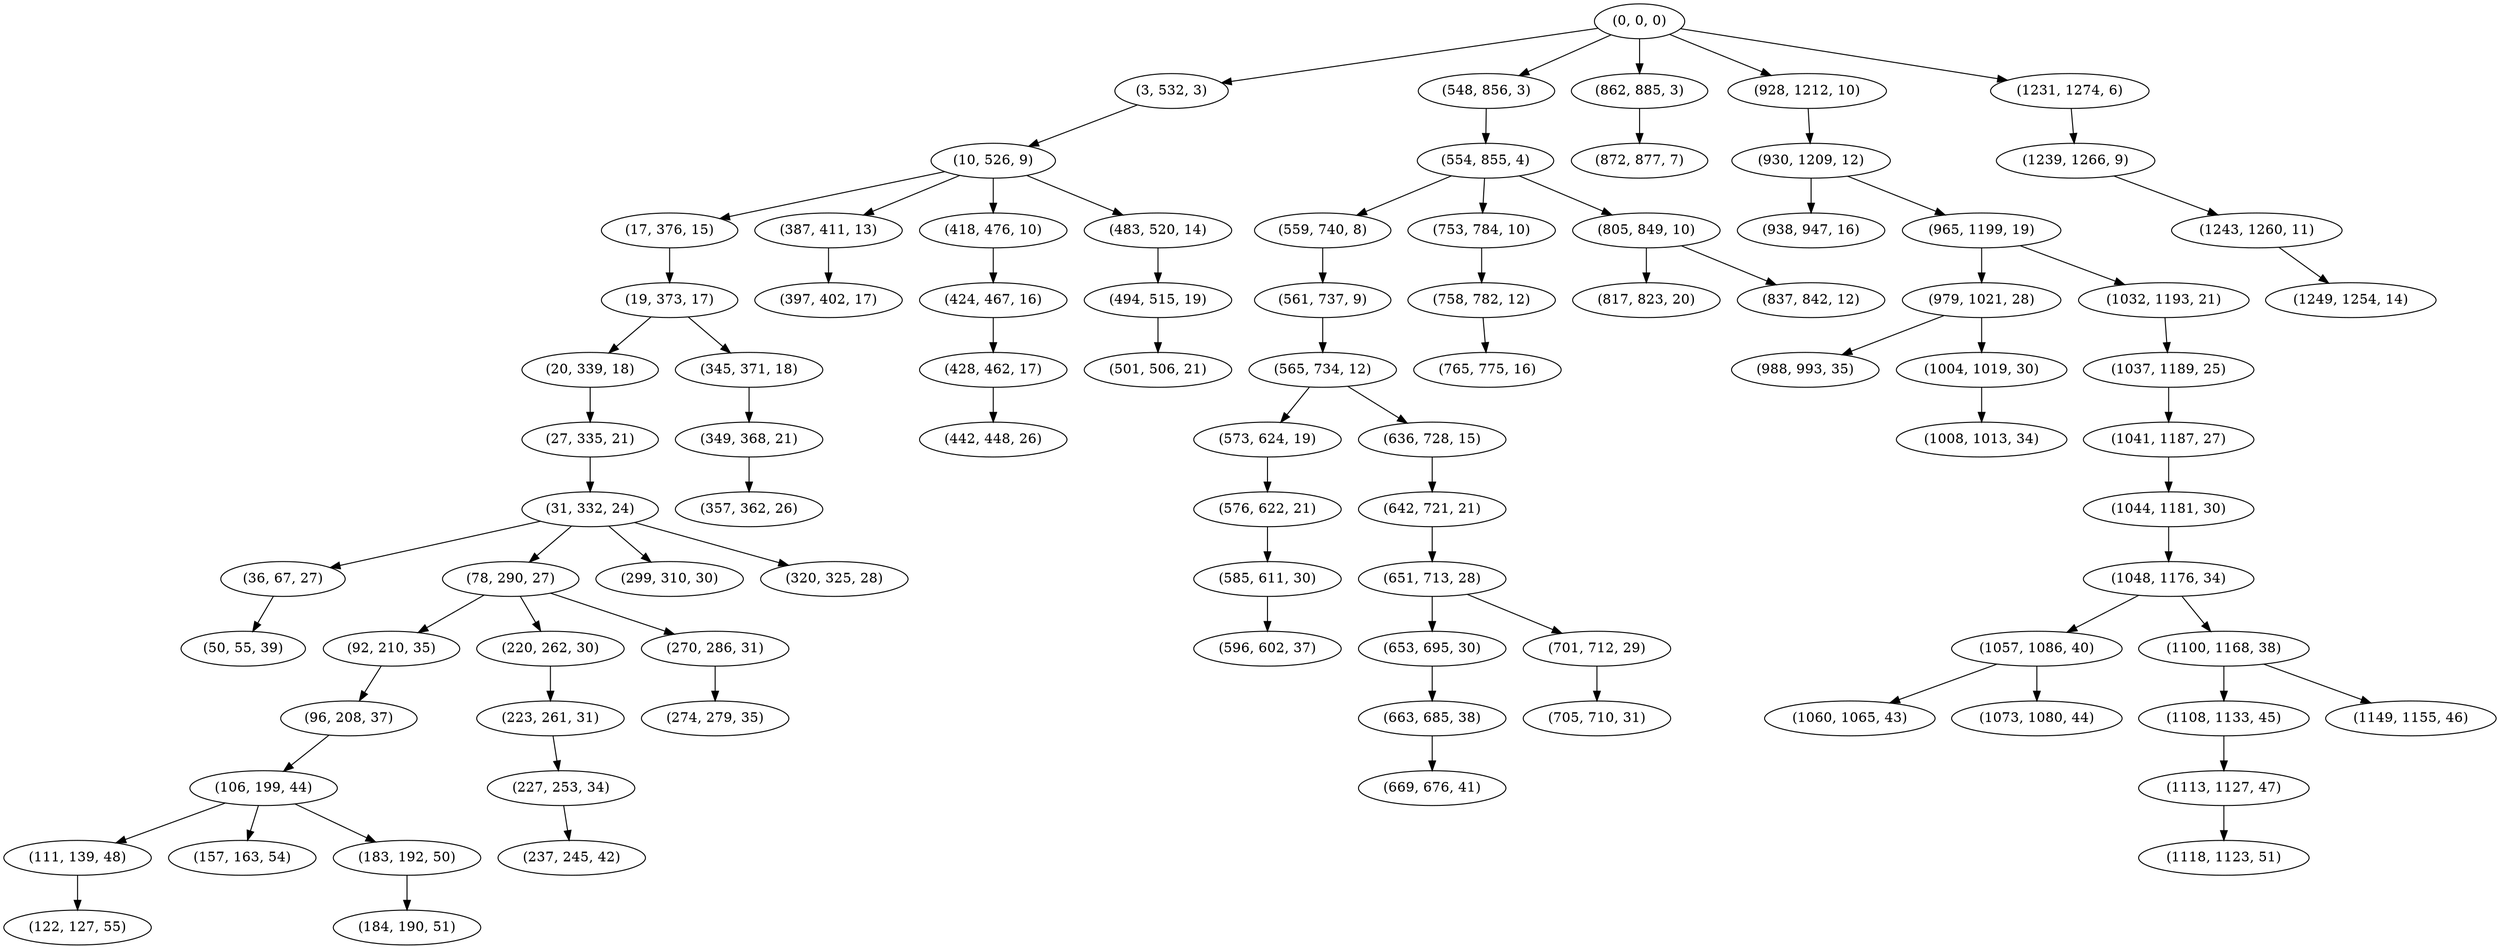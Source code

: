 digraph tree {
    "(0, 0, 0)";
    "(3, 532, 3)";
    "(10, 526, 9)";
    "(17, 376, 15)";
    "(19, 373, 17)";
    "(20, 339, 18)";
    "(27, 335, 21)";
    "(31, 332, 24)";
    "(36, 67, 27)";
    "(50, 55, 39)";
    "(78, 290, 27)";
    "(92, 210, 35)";
    "(96, 208, 37)";
    "(106, 199, 44)";
    "(111, 139, 48)";
    "(122, 127, 55)";
    "(157, 163, 54)";
    "(183, 192, 50)";
    "(184, 190, 51)";
    "(220, 262, 30)";
    "(223, 261, 31)";
    "(227, 253, 34)";
    "(237, 245, 42)";
    "(270, 286, 31)";
    "(274, 279, 35)";
    "(299, 310, 30)";
    "(320, 325, 28)";
    "(345, 371, 18)";
    "(349, 368, 21)";
    "(357, 362, 26)";
    "(387, 411, 13)";
    "(397, 402, 17)";
    "(418, 476, 10)";
    "(424, 467, 16)";
    "(428, 462, 17)";
    "(442, 448, 26)";
    "(483, 520, 14)";
    "(494, 515, 19)";
    "(501, 506, 21)";
    "(548, 856, 3)";
    "(554, 855, 4)";
    "(559, 740, 8)";
    "(561, 737, 9)";
    "(565, 734, 12)";
    "(573, 624, 19)";
    "(576, 622, 21)";
    "(585, 611, 30)";
    "(596, 602, 37)";
    "(636, 728, 15)";
    "(642, 721, 21)";
    "(651, 713, 28)";
    "(653, 695, 30)";
    "(663, 685, 38)";
    "(669, 676, 41)";
    "(701, 712, 29)";
    "(705, 710, 31)";
    "(753, 784, 10)";
    "(758, 782, 12)";
    "(765, 775, 16)";
    "(805, 849, 10)";
    "(817, 823, 20)";
    "(837, 842, 12)";
    "(862, 885, 3)";
    "(872, 877, 7)";
    "(928, 1212, 10)";
    "(930, 1209, 12)";
    "(938, 947, 16)";
    "(965, 1199, 19)";
    "(979, 1021, 28)";
    "(988, 993, 35)";
    "(1004, 1019, 30)";
    "(1008, 1013, 34)";
    "(1032, 1193, 21)";
    "(1037, 1189, 25)";
    "(1041, 1187, 27)";
    "(1044, 1181, 30)";
    "(1048, 1176, 34)";
    "(1057, 1086, 40)";
    "(1060, 1065, 43)";
    "(1073, 1080, 44)";
    "(1100, 1168, 38)";
    "(1108, 1133, 45)";
    "(1113, 1127, 47)";
    "(1118, 1123, 51)";
    "(1149, 1155, 46)";
    "(1231, 1274, 6)";
    "(1239, 1266, 9)";
    "(1243, 1260, 11)";
    "(1249, 1254, 14)";
    "(0, 0, 0)" -> "(3, 532, 3)";
    "(0, 0, 0)" -> "(548, 856, 3)";
    "(0, 0, 0)" -> "(862, 885, 3)";
    "(0, 0, 0)" -> "(928, 1212, 10)";
    "(0, 0, 0)" -> "(1231, 1274, 6)";
    "(3, 532, 3)" -> "(10, 526, 9)";
    "(10, 526, 9)" -> "(17, 376, 15)";
    "(10, 526, 9)" -> "(387, 411, 13)";
    "(10, 526, 9)" -> "(418, 476, 10)";
    "(10, 526, 9)" -> "(483, 520, 14)";
    "(17, 376, 15)" -> "(19, 373, 17)";
    "(19, 373, 17)" -> "(20, 339, 18)";
    "(19, 373, 17)" -> "(345, 371, 18)";
    "(20, 339, 18)" -> "(27, 335, 21)";
    "(27, 335, 21)" -> "(31, 332, 24)";
    "(31, 332, 24)" -> "(36, 67, 27)";
    "(31, 332, 24)" -> "(78, 290, 27)";
    "(31, 332, 24)" -> "(299, 310, 30)";
    "(31, 332, 24)" -> "(320, 325, 28)";
    "(36, 67, 27)" -> "(50, 55, 39)";
    "(78, 290, 27)" -> "(92, 210, 35)";
    "(78, 290, 27)" -> "(220, 262, 30)";
    "(78, 290, 27)" -> "(270, 286, 31)";
    "(92, 210, 35)" -> "(96, 208, 37)";
    "(96, 208, 37)" -> "(106, 199, 44)";
    "(106, 199, 44)" -> "(111, 139, 48)";
    "(106, 199, 44)" -> "(157, 163, 54)";
    "(106, 199, 44)" -> "(183, 192, 50)";
    "(111, 139, 48)" -> "(122, 127, 55)";
    "(183, 192, 50)" -> "(184, 190, 51)";
    "(220, 262, 30)" -> "(223, 261, 31)";
    "(223, 261, 31)" -> "(227, 253, 34)";
    "(227, 253, 34)" -> "(237, 245, 42)";
    "(270, 286, 31)" -> "(274, 279, 35)";
    "(345, 371, 18)" -> "(349, 368, 21)";
    "(349, 368, 21)" -> "(357, 362, 26)";
    "(387, 411, 13)" -> "(397, 402, 17)";
    "(418, 476, 10)" -> "(424, 467, 16)";
    "(424, 467, 16)" -> "(428, 462, 17)";
    "(428, 462, 17)" -> "(442, 448, 26)";
    "(483, 520, 14)" -> "(494, 515, 19)";
    "(494, 515, 19)" -> "(501, 506, 21)";
    "(548, 856, 3)" -> "(554, 855, 4)";
    "(554, 855, 4)" -> "(559, 740, 8)";
    "(554, 855, 4)" -> "(753, 784, 10)";
    "(554, 855, 4)" -> "(805, 849, 10)";
    "(559, 740, 8)" -> "(561, 737, 9)";
    "(561, 737, 9)" -> "(565, 734, 12)";
    "(565, 734, 12)" -> "(573, 624, 19)";
    "(565, 734, 12)" -> "(636, 728, 15)";
    "(573, 624, 19)" -> "(576, 622, 21)";
    "(576, 622, 21)" -> "(585, 611, 30)";
    "(585, 611, 30)" -> "(596, 602, 37)";
    "(636, 728, 15)" -> "(642, 721, 21)";
    "(642, 721, 21)" -> "(651, 713, 28)";
    "(651, 713, 28)" -> "(653, 695, 30)";
    "(651, 713, 28)" -> "(701, 712, 29)";
    "(653, 695, 30)" -> "(663, 685, 38)";
    "(663, 685, 38)" -> "(669, 676, 41)";
    "(701, 712, 29)" -> "(705, 710, 31)";
    "(753, 784, 10)" -> "(758, 782, 12)";
    "(758, 782, 12)" -> "(765, 775, 16)";
    "(805, 849, 10)" -> "(817, 823, 20)";
    "(805, 849, 10)" -> "(837, 842, 12)";
    "(862, 885, 3)" -> "(872, 877, 7)";
    "(928, 1212, 10)" -> "(930, 1209, 12)";
    "(930, 1209, 12)" -> "(938, 947, 16)";
    "(930, 1209, 12)" -> "(965, 1199, 19)";
    "(965, 1199, 19)" -> "(979, 1021, 28)";
    "(965, 1199, 19)" -> "(1032, 1193, 21)";
    "(979, 1021, 28)" -> "(988, 993, 35)";
    "(979, 1021, 28)" -> "(1004, 1019, 30)";
    "(1004, 1019, 30)" -> "(1008, 1013, 34)";
    "(1032, 1193, 21)" -> "(1037, 1189, 25)";
    "(1037, 1189, 25)" -> "(1041, 1187, 27)";
    "(1041, 1187, 27)" -> "(1044, 1181, 30)";
    "(1044, 1181, 30)" -> "(1048, 1176, 34)";
    "(1048, 1176, 34)" -> "(1057, 1086, 40)";
    "(1048, 1176, 34)" -> "(1100, 1168, 38)";
    "(1057, 1086, 40)" -> "(1060, 1065, 43)";
    "(1057, 1086, 40)" -> "(1073, 1080, 44)";
    "(1100, 1168, 38)" -> "(1108, 1133, 45)";
    "(1100, 1168, 38)" -> "(1149, 1155, 46)";
    "(1108, 1133, 45)" -> "(1113, 1127, 47)";
    "(1113, 1127, 47)" -> "(1118, 1123, 51)";
    "(1231, 1274, 6)" -> "(1239, 1266, 9)";
    "(1239, 1266, 9)" -> "(1243, 1260, 11)";
    "(1243, 1260, 11)" -> "(1249, 1254, 14)";
}
